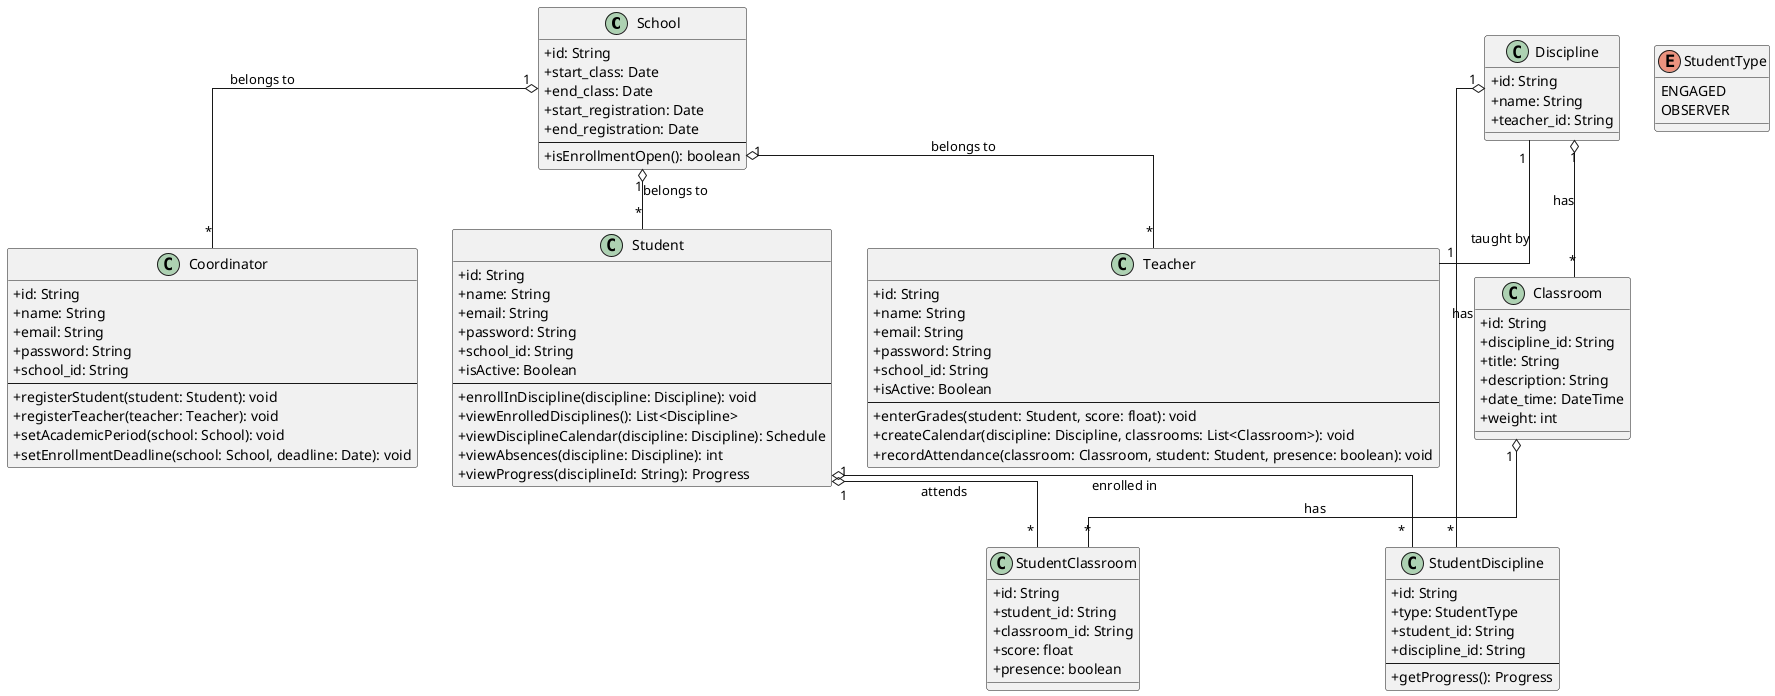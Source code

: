 @startuml
skinparam classAttributeIconSize 0
skinparam linetype ortho

class School {
    + id: String
    + start_class: Date
    + end_class: Date
    + start_registration: Date
    + end_registration: Date
    --
    + isEnrollmentOpen(): boolean
}

class Student {
    + id: String
    + name: String
    + email: String
    + password: String
    + school_id: String
    + isActive: Boolean
    --
    + enrollInDiscipline(discipline: Discipline): void
    + viewEnrolledDisciplines(): List<Discipline>
    + viewDisciplineCalendar(discipline: Discipline): Schedule
    + viewAbsences(discipline: Discipline): int
    + viewProgress(disciplineId: String): Progress
}

class Teacher {
    + id: String
    + name: String
    + email: String
    + password: String
    + school_id: String
    + isActive: Boolean
    --
    + enterGrades(student: Student, score: float): void
    + createCalendar(discipline: Discipline, classrooms: List<Classroom>): void
    + recordAttendance(classroom: Classroom, student: Student, presence: boolean): void
}

class Coordinator {
    + id: String
    + name: String
    + email: String
    + password: String
    + school_id: String
    --
    + registerStudent(student: Student): void
    + registerTeacher(teacher: Teacher): void
    + setAcademicPeriod(school: School): void
    + setEnrollmentDeadline(school: School, deadline: Date): void
}

class Discipline {
    + id: String
    + name: String
    + teacher_id: String
}

class Classroom {
    + id: String
    + discipline_id: String
    + title: String
    + description: String
    + date_time: DateTime
    + weight: int
}

class StudentDiscipline {
    + id: String
    + type: StudentType
    + student_id: String
    + discipline_id: String
    --
    + getProgress(): Progress
}

class StudentClassroom {
    + id: String
    + student_id: String
    + classroom_id: String
    + score: float
    + presence: boolean
}

enum StudentType {
    ENGAGED
    OBSERVER
}

' Relações entre classes
School "1" o-- "*" Student : belongs to
School "1" o-- "*" Teacher : belongs to
School "1" o-- "*" Coordinator : belongs to

Discipline "1" o-- "*" Classroom : has
Discipline "1" -- "1" Teacher : taught by

Student "1" o-- "*" StudentDiscipline : enrolled in
Discipline "1" o-- "*" StudentDiscipline : has

Student "1" o-- "*" StudentClassroom : attends
Classroom "1" o-- "*" StudentClassroom : has

@enduml
